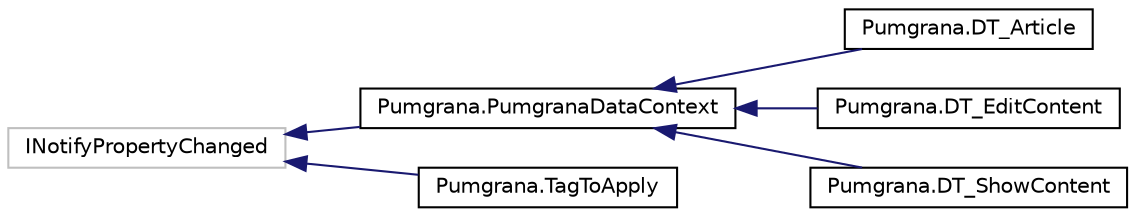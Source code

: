 digraph "Graphe hiérarchique des classes"
{
  edge [fontname="Helvetica",fontsize="10",labelfontname="Helvetica",labelfontsize="10"];
  node [fontname="Helvetica",fontsize="10",shape=record];
  rankdir="LR";
  Node1 [label="INotifyPropertyChanged",height=0.2,width=0.4,color="grey75", fillcolor="white", style="filled"];
  Node1 -> Node2 [dir="back",color="midnightblue",fontsize="10",style="solid",fontname="Helvetica"];
  Node2 [label="Pumgrana.PumgranaDataContext",height=0.2,width=0.4,color="black", fillcolor="white", style="filled",URL="$class_pumgrana_1_1_pumgrana_data_context.html"];
  Node2 -> Node3 [dir="back",color="midnightblue",fontsize="10",style="solid",fontname="Helvetica"];
  Node3 [label="Pumgrana.DT_Article",height=0.2,width=0.4,color="black", fillcolor="white", style="filled",URL="$class_pumgrana_1_1_d_t___article.html"];
  Node2 -> Node4 [dir="back",color="midnightblue",fontsize="10",style="solid",fontname="Helvetica"];
  Node4 [label="Pumgrana.DT_EditContent",height=0.2,width=0.4,color="black", fillcolor="white", style="filled",URL="$class_pumgrana_1_1_d_t___edit_content.html"];
  Node2 -> Node5 [dir="back",color="midnightblue",fontsize="10",style="solid",fontname="Helvetica"];
  Node5 [label="Pumgrana.DT_ShowContent",height=0.2,width=0.4,color="black", fillcolor="white", style="filled",URL="$class_pumgrana_1_1_d_t___show_content.html"];
  Node1 -> Node6 [dir="back",color="midnightblue",fontsize="10",style="solid",fontname="Helvetica"];
  Node6 [label="Pumgrana.TagToApply",height=0.2,width=0.4,color="black", fillcolor="white", style="filled",URL="$class_pumgrana_1_1_tag_to_apply.html"];
}
